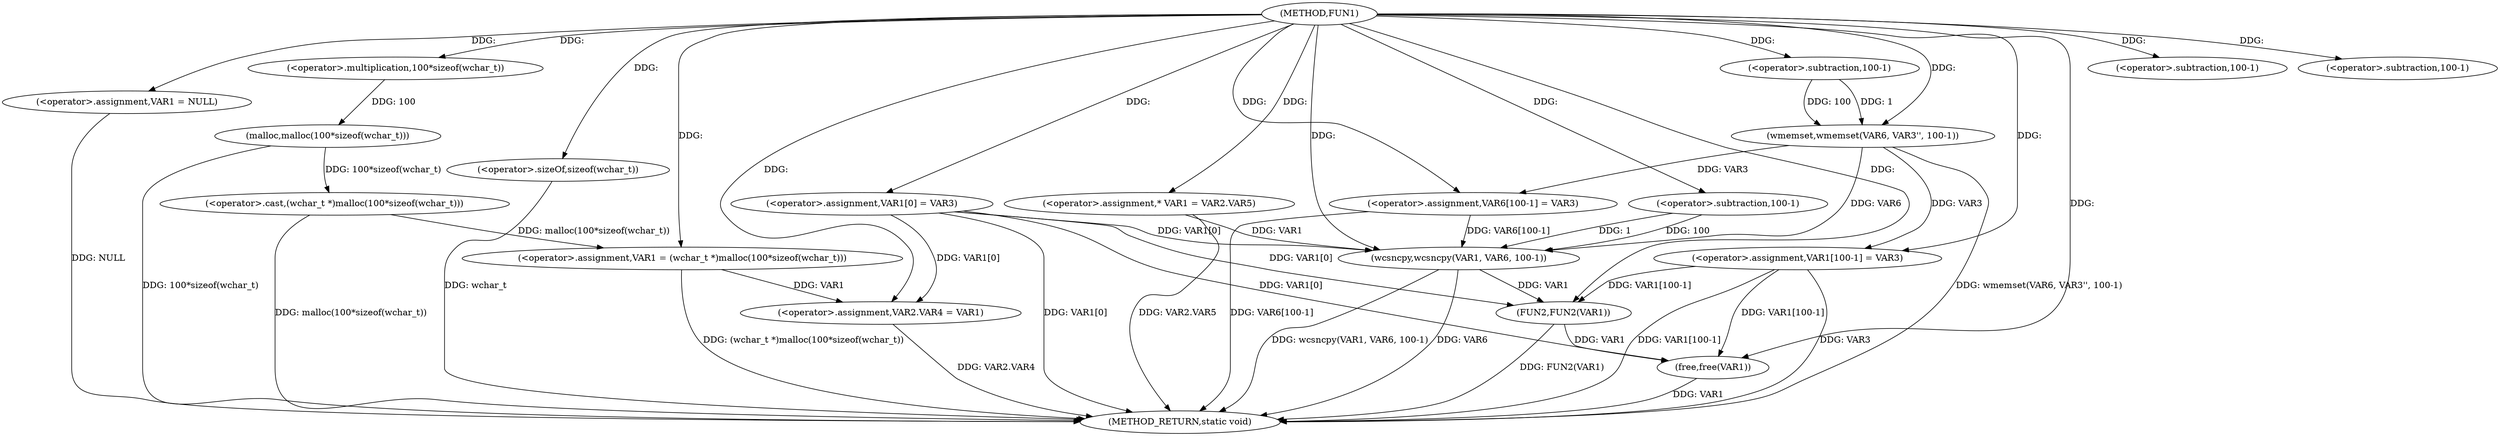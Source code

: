 digraph FUN1 {  
"1000100" [label = "(METHOD,FUN1)" ]
"1000165" [label = "(METHOD_RETURN,static void)" ]
"1000104" [label = "(<operator>.assignment,VAR1 = NULL)" ]
"1000107" [label = "(<operator>.assignment,VAR1 = (wchar_t *)malloc(100*sizeof(wchar_t)))" ]
"1000109" [label = "(<operator>.cast,(wchar_t *)malloc(100*sizeof(wchar_t)))" ]
"1000111" [label = "(malloc,malloc(100*sizeof(wchar_t)))" ]
"1000112" [label = "(<operator>.multiplication,100*sizeof(wchar_t))" ]
"1000114" [label = "(<operator>.sizeOf,sizeof(wchar_t))" ]
"1000116" [label = "(<operator>.assignment,VAR1[0] = VAR3)" ]
"1000121" [label = "(<operator>.assignment,VAR2.VAR4 = VAR1)" ]
"1000128" [label = "(<operator>.assignment,* VAR1 = VAR2.VAR5)" ]
"1000135" [label = "(wmemset,wmemset(VAR6, VAR3'', 100-1))" ]
"1000138" [label = "(<operator>.subtraction,100-1)" ]
"1000141" [label = "(<operator>.assignment,VAR6[100-1] = VAR3)" ]
"1000144" [label = "(<operator>.subtraction,100-1)" ]
"1000148" [label = "(wcsncpy,wcsncpy(VAR1, VAR6, 100-1))" ]
"1000151" [label = "(<operator>.subtraction,100-1)" ]
"1000154" [label = "(<operator>.assignment,VAR1[100-1] = VAR3)" ]
"1000157" [label = "(<operator>.subtraction,100-1)" ]
"1000161" [label = "(FUN2,FUN2(VAR1))" ]
"1000163" [label = "(free,free(VAR1))" ]
  "1000116" -> "1000165"  [ label = "DDG: VAR1[0]"] 
  "1000141" -> "1000165"  [ label = "DDG: VAR6[100-1]"] 
  "1000154" -> "1000165"  [ label = "DDG: VAR1[100-1]"] 
  "1000148" -> "1000165"  [ label = "DDG: wcsncpy(VAR1, VAR6, 100-1)"] 
  "1000111" -> "1000165"  [ label = "DDG: 100*sizeof(wchar_t)"] 
  "1000135" -> "1000165"  [ label = "DDG: wmemset(VAR6, VAR3'', 100-1)"] 
  "1000121" -> "1000165"  [ label = "DDG: VAR2.VAR4"] 
  "1000148" -> "1000165"  [ label = "DDG: VAR6"] 
  "1000128" -> "1000165"  [ label = "DDG: VAR2.VAR5"] 
  "1000163" -> "1000165"  [ label = "DDG: VAR1"] 
  "1000154" -> "1000165"  [ label = "DDG: VAR3"] 
  "1000114" -> "1000165"  [ label = "DDG: wchar_t"] 
  "1000109" -> "1000165"  [ label = "DDG: malloc(100*sizeof(wchar_t))"] 
  "1000161" -> "1000165"  [ label = "DDG: FUN2(VAR1)"] 
  "1000104" -> "1000165"  [ label = "DDG: NULL"] 
  "1000107" -> "1000165"  [ label = "DDG: (wchar_t *)malloc(100*sizeof(wchar_t))"] 
  "1000100" -> "1000104"  [ label = "DDG: "] 
  "1000109" -> "1000107"  [ label = "DDG: malloc(100*sizeof(wchar_t))"] 
  "1000100" -> "1000107"  [ label = "DDG: "] 
  "1000111" -> "1000109"  [ label = "DDG: 100*sizeof(wchar_t)"] 
  "1000112" -> "1000111"  [ label = "DDG: 100"] 
  "1000100" -> "1000112"  [ label = "DDG: "] 
  "1000100" -> "1000114"  [ label = "DDG: "] 
  "1000100" -> "1000116"  [ label = "DDG: "] 
  "1000116" -> "1000121"  [ label = "DDG: VAR1[0]"] 
  "1000107" -> "1000121"  [ label = "DDG: VAR1"] 
  "1000100" -> "1000121"  [ label = "DDG: "] 
  "1000100" -> "1000128"  [ label = "DDG: "] 
  "1000100" -> "1000135"  [ label = "DDG: "] 
  "1000138" -> "1000135"  [ label = "DDG: 100"] 
  "1000138" -> "1000135"  [ label = "DDG: 1"] 
  "1000100" -> "1000138"  [ label = "DDG: "] 
  "1000135" -> "1000141"  [ label = "DDG: VAR3"] 
  "1000100" -> "1000141"  [ label = "DDG: "] 
  "1000100" -> "1000144"  [ label = "DDG: "] 
  "1000116" -> "1000148"  [ label = "DDG: VAR1[0]"] 
  "1000128" -> "1000148"  [ label = "DDG: VAR1"] 
  "1000100" -> "1000148"  [ label = "DDG: "] 
  "1000141" -> "1000148"  [ label = "DDG: VAR6[100-1]"] 
  "1000135" -> "1000148"  [ label = "DDG: VAR6"] 
  "1000151" -> "1000148"  [ label = "DDG: 100"] 
  "1000151" -> "1000148"  [ label = "DDG: 1"] 
  "1000100" -> "1000151"  [ label = "DDG: "] 
  "1000100" -> "1000154"  [ label = "DDG: "] 
  "1000135" -> "1000154"  [ label = "DDG: VAR3"] 
  "1000100" -> "1000157"  [ label = "DDG: "] 
  "1000116" -> "1000161"  [ label = "DDG: VAR1[0]"] 
  "1000154" -> "1000161"  [ label = "DDG: VAR1[100-1]"] 
  "1000148" -> "1000161"  [ label = "DDG: VAR1"] 
  "1000100" -> "1000161"  [ label = "DDG: "] 
  "1000116" -> "1000163"  [ label = "DDG: VAR1[0]"] 
  "1000154" -> "1000163"  [ label = "DDG: VAR1[100-1]"] 
  "1000161" -> "1000163"  [ label = "DDG: VAR1"] 
  "1000100" -> "1000163"  [ label = "DDG: "] 
}
